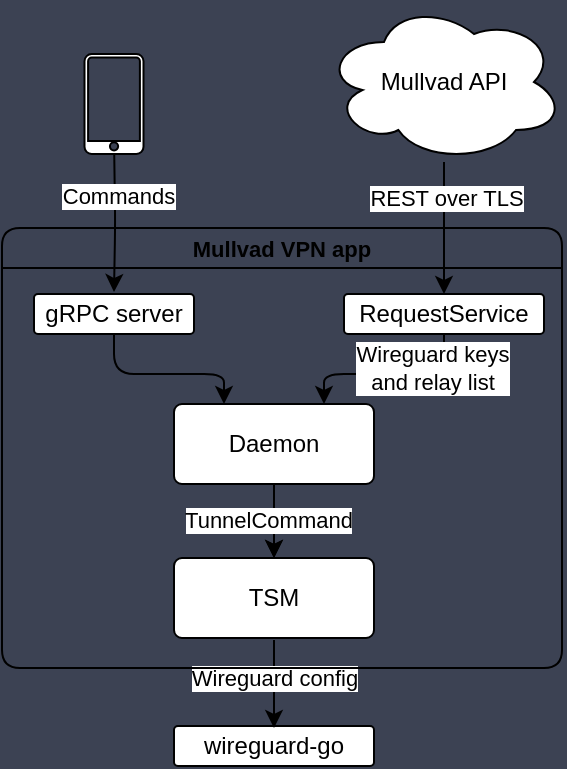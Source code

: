 <mxfile version="26.0.15">
  <diagram id="C5RBs43oDa-KdzZeNtuy" name="Page-1">
    <mxGraphModel dx="436" dy="435" grid="1" gridSize="10" guides="1" tooltips="1" connect="1" arrows="1" fold="1" page="1" pageScale="1" pageWidth="200" pageHeight="300" background="light-dark(#3C4253,#3C4253)" math="0" shadow="0">
      <root>
        <mxCell id="WIyWlLk6GJQsqaUBKTNV-0" />
        <mxCell id="WIyWlLk6GJQsqaUBKTNV-1" parent="WIyWlLk6GJQsqaUBKTNV-0" />
        <mxCell id="OEYN_-mT-tOgrQAeO-wg-25" style="edgeStyle=orthogonalEdgeStyle;shape=connector;rounded=1;orthogonalLoop=1;jettySize=auto;html=1;align=center;verticalAlign=middle;fontFamily=Helvetica;fontSize=11;fontColor=default;labelBorderColor=none;labelBackgroundColor=none;resizable=0;endArrow=classic;" parent="WIyWlLk6GJQsqaUBKTNV-1" source="euzbrQb_cGi0koqSvOMa-24" target="OEYN_-mT-tOgrQAeO-wg-24" edge="1">
          <mxGeometry relative="1" as="geometry" />
        </mxCell>
        <mxCell id="WiAifc5aEcJJbd3fLbBl-4" value="" style="edgeStyle=orthogonalEdgeStyle;rounded=0;orthogonalLoop=1;jettySize=auto;html=1;fontFamily=Helvetica;fontSize=11;fontColor=default;labelBorderColor=none;labelBackgroundColor=light-dark(#FFFFFF,#3C4253);resizable=0;" edge="1" parent="WIyWlLk6GJQsqaUBKTNV-1" source="euzbrQb_cGi0koqSvOMa-24" target="OEYN_-mT-tOgrQAeO-wg-24">
          <mxGeometry relative="1" as="geometry" />
        </mxCell>
        <mxCell id="WiAifc5aEcJJbd3fLbBl-5" value="TunnelCommand" style="edgeLabel;html=1;align=center;verticalAlign=middle;resizable=0;points=[];rounded=1;fontFamily=Helvetica;fontSize=11;fontColor=default;labelBorderColor=none;labelBackgroundColor=light-dark(#FFFFFF,#3C4253);fillColor=none;gradientColor=none;" vertex="1" connectable="0" parent="WiAifc5aEcJJbd3fLbBl-4">
          <mxGeometry x="0.036" y="3" relative="1" as="geometry">
            <mxPoint as="offset" />
          </mxGeometry>
        </mxCell>
        <mxCell id="euzbrQb_cGi0koqSvOMa-24" value="Daemon" style="rounded=1;arcSize=10;whiteSpace=wrap;html=1;align=center;labelBackgroundColor=none;" parent="WIyWlLk6GJQsqaUBKTNV-1" vertex="1">
          <mxGeometry x="350" y="275" width="100" height="40" as="geometry" />
        </mxCell>
        <mxCell id="OEYN_-mT-tOgrQAeO-wg-20" style="edgeStyle=orthogonalEdgeStyle;shape=connector;rounded=1;orthogonalLoop=1;jettySize=auto;html=1;entryX=0.5;entryY=0;entryDx=0;entryDy=0;align=center;verticalAlign=middle;fontFamily=Helvetica;fontSize=11;fontColor=default;labelBorderColor=none;labelBackgroundColor=none;resizable=0;endArrow=classic;" parent="WIyWlLk6GJQsqaUBKTNV-1" edge="1">
          <mxGeometry relative="1" as="geometry">
            <mxPoint x="320.1" y="149" as="sourcePoint" />
            <mxPoint x="320" y="219" as="targetPoint" />
          </mxGeometry>
        </mxCell>
        <mxCell id="WiAifc5aEcJJbd3fLbBl-6" value="Commands" style="edgeLabel;html=1;align=center;verticalAlign=middle;resizable=0;points=[];rounded=1;fontFamily=Helvetica;fontSize=11;fontColor=default;labelBorderColor=none;labelBackgroundColor=light-dark(#FFFFFF,#3C4253);fillColor=none;gradientColor=none;" vertex="1" connectable="0" parent="OEYN_-mT-tOgrQAeO-wg-20">
          <mxGeometry x="-0.374" y="1" relative="1" as="geometry">
            <mxPoint as="offset" />
          </mxGeometry>
        </mxCell>
        <mxCell id="euzbrQb_cGi0koqSvOMa-27" value="" style="pointerEvents=1;shadow=0;dashed=0;html=1;aspect=fixed;labelPosition=center;verticalLabelPosition=bottom;verticalAlign=top;align=center;outlineConnect=0;shape=mxgraph.vvd.phone;rounded=1;labelBorderColor=none;labelBackgroundColor=none;textShadow=0;" parent="WIyWlLk6GJQsqaUBKTNV-1" vertex="1">
          <mxGeometry x="305.25" y="100" width="29.5" height="50" as="geometry" />
        </mxCell>
        <mxCell id="OEYN_-mT-tOgrQAeO-wg-22" style="edgeStyle=orthogonalEdgeStyle;shape=connector;rounded=1;orthogonalLoop=1;jettySize=auto;html=1;align=center;verticalAlign=middle;fontFamily=Helvetica;fontSize=11;fontColor=default;labelBorderColor=none;labelBackgroundColor=none;resizable=0;endArrow=classic;" parent="WIyWlLk6GJQsqaUBKTNV-1" source="euzbrQb_cGi0koqSvOMa-30" target="OEYN_-mT-tOgrQAeO-wg-14" edge="1">
          <mxGeometry relative="1" as="geometry" />
        </mxCell>
        <mxCell id="WiAifc5aEcJJbd3fLbBl-8" value="REST over TLS" style="edgeLabel;html=1;align=center;verticalAlign=middle;resizable=0;points=[];rounded=1;fontFamily=Helvetica;fontSize=11;fontColor=default;labelBorderColor=none;labelBackgroundColor=light-dark(#FFFFFF,#3C4253);fillColor=none;gradientColor=none;" vertex="1" connectable="0" parent="OEYN_-mT-tOgrQAeO-wg-22">
          <mxGeometry x="-0.468" y="1" relative="1" as="geometry">
            <mxPoint as="offset" />
          </mxGeometry>
        </mxCell>
        <mxCell id="euzbrQb_cGi0koqSvOMa-30" value="Mullvad API" style="ellipse;shape=cloud;whiteSpace=wrap;html=1;rounded=1;labelBackgroundColor=none;" parent="WIyWlLk6GJQsqaUBKTNV-1" vertex="1">
          <mxGeometry x="425" y="74" width="120" height="80" as="geometry" />
        </mxCell>
        <mxCell id="1" value="wireguard-go" style="rounded=1;arcSize=10;whiteSpace=wrap;html=1;align=center;labelBackgroundColor=none;" parent="WIyWlLk6GJQsqaUBKTNV-1" vertex="1">
          <mxGeometry x="350" y="436" width="100" height="20" as="geometry" />
        </mxCell>
        <mxCell id="OEYN_-mT-tOgrQAeO-wg-19" style="edgeStyle=orthogonalEdgeStyle;shape=connector;rounded=1;orthogonalLoop=1;jettySize=auto;html=1;entryX=0.25;entryY=0;entryDx=0;entryDy=0;align=center;verticalAlign=middle;fontFamily=Helvetica;fontSize=11;fontColor=default;labelBorderColor=none;labelBackgroundColor=none;resizable=0;endArrow=classic;" parent="WIyWlLk6GJQsqaUBKTNV-1" source="2" target="euzbrQb_cGi0koqSvOMa-24" edge="1">
          <mxGeometry relative="1" as="geometry" />
        </mxCell>
        <mxCell id="2" value="gRPC server" style="rounded=1;arcSize=10;whiteSpace=wrap;html=1;align=center;labelBackgroundColor=none;" parent="WIyWlLk6GJQsqaUBKTNV-1" vertex="1">
          <mxGeometry x="280" y="220" width="80" height="20" as="geometry" />
        </mxCell>
        <mxCell id="OEYN_-mT-tOgrQAeO-wg-17" style="edgeStyle=orthogonalEdgeStyle;rounded=1;orthogonalLoop=1;jettySize=auto;html=1;entryX=0.75;entryY=0;entryDx=0;entryDy=0;fontFamily=Helvetica;fontSize=11;fontColor=default;labelBorderColor=none;labelBackgroundColor=none;resizable=0;" parent="WIyWlLk6GJQsqaUBKTNV-1" source="OEYN_-mT-tOgrQAeO-wg-14" target="euzbrQb_cGi0koqSvOMa-24" edge="1">
          <mxGeometry relative="1" as="geometry" />
        </mxCell>
        <mxCell id="OEYN_-mT-tOgrQAeO-wg-18" value="&lt;div&gt;Wireguard keys&lt;/div&gt;&lt;div&gt;and relay list&lt;/div&gt;" style="edgeLabel;html=1;align=center;verticalAlign=middle;resizable=0;points=[];rounded=1;fontFamily=Helvetica;fontSize=11;labelBorderColor=none;labelBackgroundColor=light-dark(#FFFFFF,#3C4253);fillColor=none;" parent="OEYN_-mT-tOgrQAeO-wg-17" vertex="1" connectable="0">
          <mxGeometry x="-0.448" y="-3" relative="1" as="geometry">
            <mxPoint as="offset" />
          </mxGeometry>
        </mxCell>
        <mxCell id="OEYN_-mT-tOgrQAeO-wg-14" value="RequestService" style="rounded=1;arcSize=10;whiteSpace=wrap;html=1;align=center;labelBackgroundColor=none;" parent="WIyWlLk6GJQsqaUBKTNV-1" vertex="1">
          <mxGeometry x="435" y="220" width="100" height="20" as="geometry" />
        </mxCell>
        <mxCell id="OEYN_-mT-tOgrQAeO-wg-26" style="edgeStyle=orthogonalEdgeStyle;shape=connector;rounded=1;orthogonalLoop=1;jettySize=auto;html=1;entryX=0.5;entryY=0;entryDx=0;entryDy=0;align=center;verticalAlign=middle;fontFamily=Helvetica;fontSize=11;fontColor=default;labelBorderColor=none;labelBackgroundColor=none;resizable=0;endArrow=classic;" parent="WIyWlLk6GJQsqaUBKTNV-1" edge="1">
          <mxGeometry relative="1" as="geometry">
            <mxPoint x="400" y="393" as="sourcePoint" />
            <mxPoint x="400" y="437" as="targetPoint" />
          </mxGeometry>
        </mxCell>
        <mxCell id="WiAifc5aEcJJbd3fLbBl-3" value="&lt;span style=&quot;&quot;&gt;Wireguard config&lt;/span&gt;" style="edgeLabel;html=1;align=center;verticalAlign=middle;resizable=0;points=[];rounded=1;fontFamily=Helvetica;fontSize=11;fontColor=default;labelBorderColor=none;labelBackgroundColor=light-dark(#FFFFFF,#3C4253);fillColor=none;gradientColor=none;" vertex="1" connectable="0" parent="OEYN_-mT-tOgrQAeO-wg-26">
          <mxGeometry x="-0.13" relative="1" as="geometry">
            <mxPoint as="offset" />
          </mxGeometry>
        </mxCell>
        <mxCell id="OEYN_-mT-tOgrQAeO-wg-24" value="TSM" style="rounded=1;arcSize=10;whiteSpace=wrap;html=1;align=center;labelBackgroundColor=none;" parent="WIyWlLk6GJQsqaUBKTNV-1" vertex="1">
          <mxGeometry x="350" y="352" width="100" height="40" as="geometry" />
        </mxCell>
        <mxCell id="OEYN_-mT-tOgrQAeO-wg-40" value="Mullvad VPN app" style="swimlane;startSize=20;horizontal=1;containerType=tree;newEdgeStyle={&quot;edgeStyle&quot;:&quot;elbowEdgeStyle&quot;,&quot;startArrow&quot;:&quot;none&quot;,&quot;endArrow&quot;:&quot;none&quot;};rounded=1;align=center;verticalAlign=middle;fontFamily=Helvetica;fontSize=11;labelBorderColor=none;labelBackgroundColor=none;resizable=0;fillColor=none;" parent="WIyWlLk6GJQsqaUBKTNV-1" vertex="1">
          <mxGeometry x="264" y="187" width="280" height="220" as="geometry" />
        </mxCell>
      </root>
    </mxGraphModel>
  </diagram>
</mxfile>
